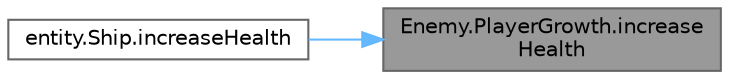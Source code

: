 digraph "Enemy.PlayerGrowth.increaseHealth"
{
 // LATEX_PDF_SIZE
  bgcolor="transparent";
  edge [fontname=Helvetica,fontsize=10,labelfontname=Helvetica,labelfontsize=10];
  node [fontname=Helvetica,fontsize=10,shape=box,height=0.2,width=0.4];
  rankdir="RL";
  Node1 [id="Node000001",label="Enemy.PlayerGrowth.increase\lHealth",height=0.2,width=0.4,color="gray40", fillcolor="grey60", style="filled", fontcolor="black",tooltip=" "];
  Node1 -> Node2 [id="edge1_Node000001_Node000002",dir="back",color="steelblue1",style="solid",tooltip=" "];
  Node2 [id="Node000002",label="entity.Ship.increaseHealth",height=0.2,width=0.4,color="grey40", fillcolor="white", style="filled",URL="$classentity_1_1_ship.html#ab9014418adfd27a279686188db47cf2d",tooltip="스탯을 증가시키는 메서드들 (PlayerGrowth 클래스 사용) Methods to increase stats (using PlayerGrowth)"];
}
